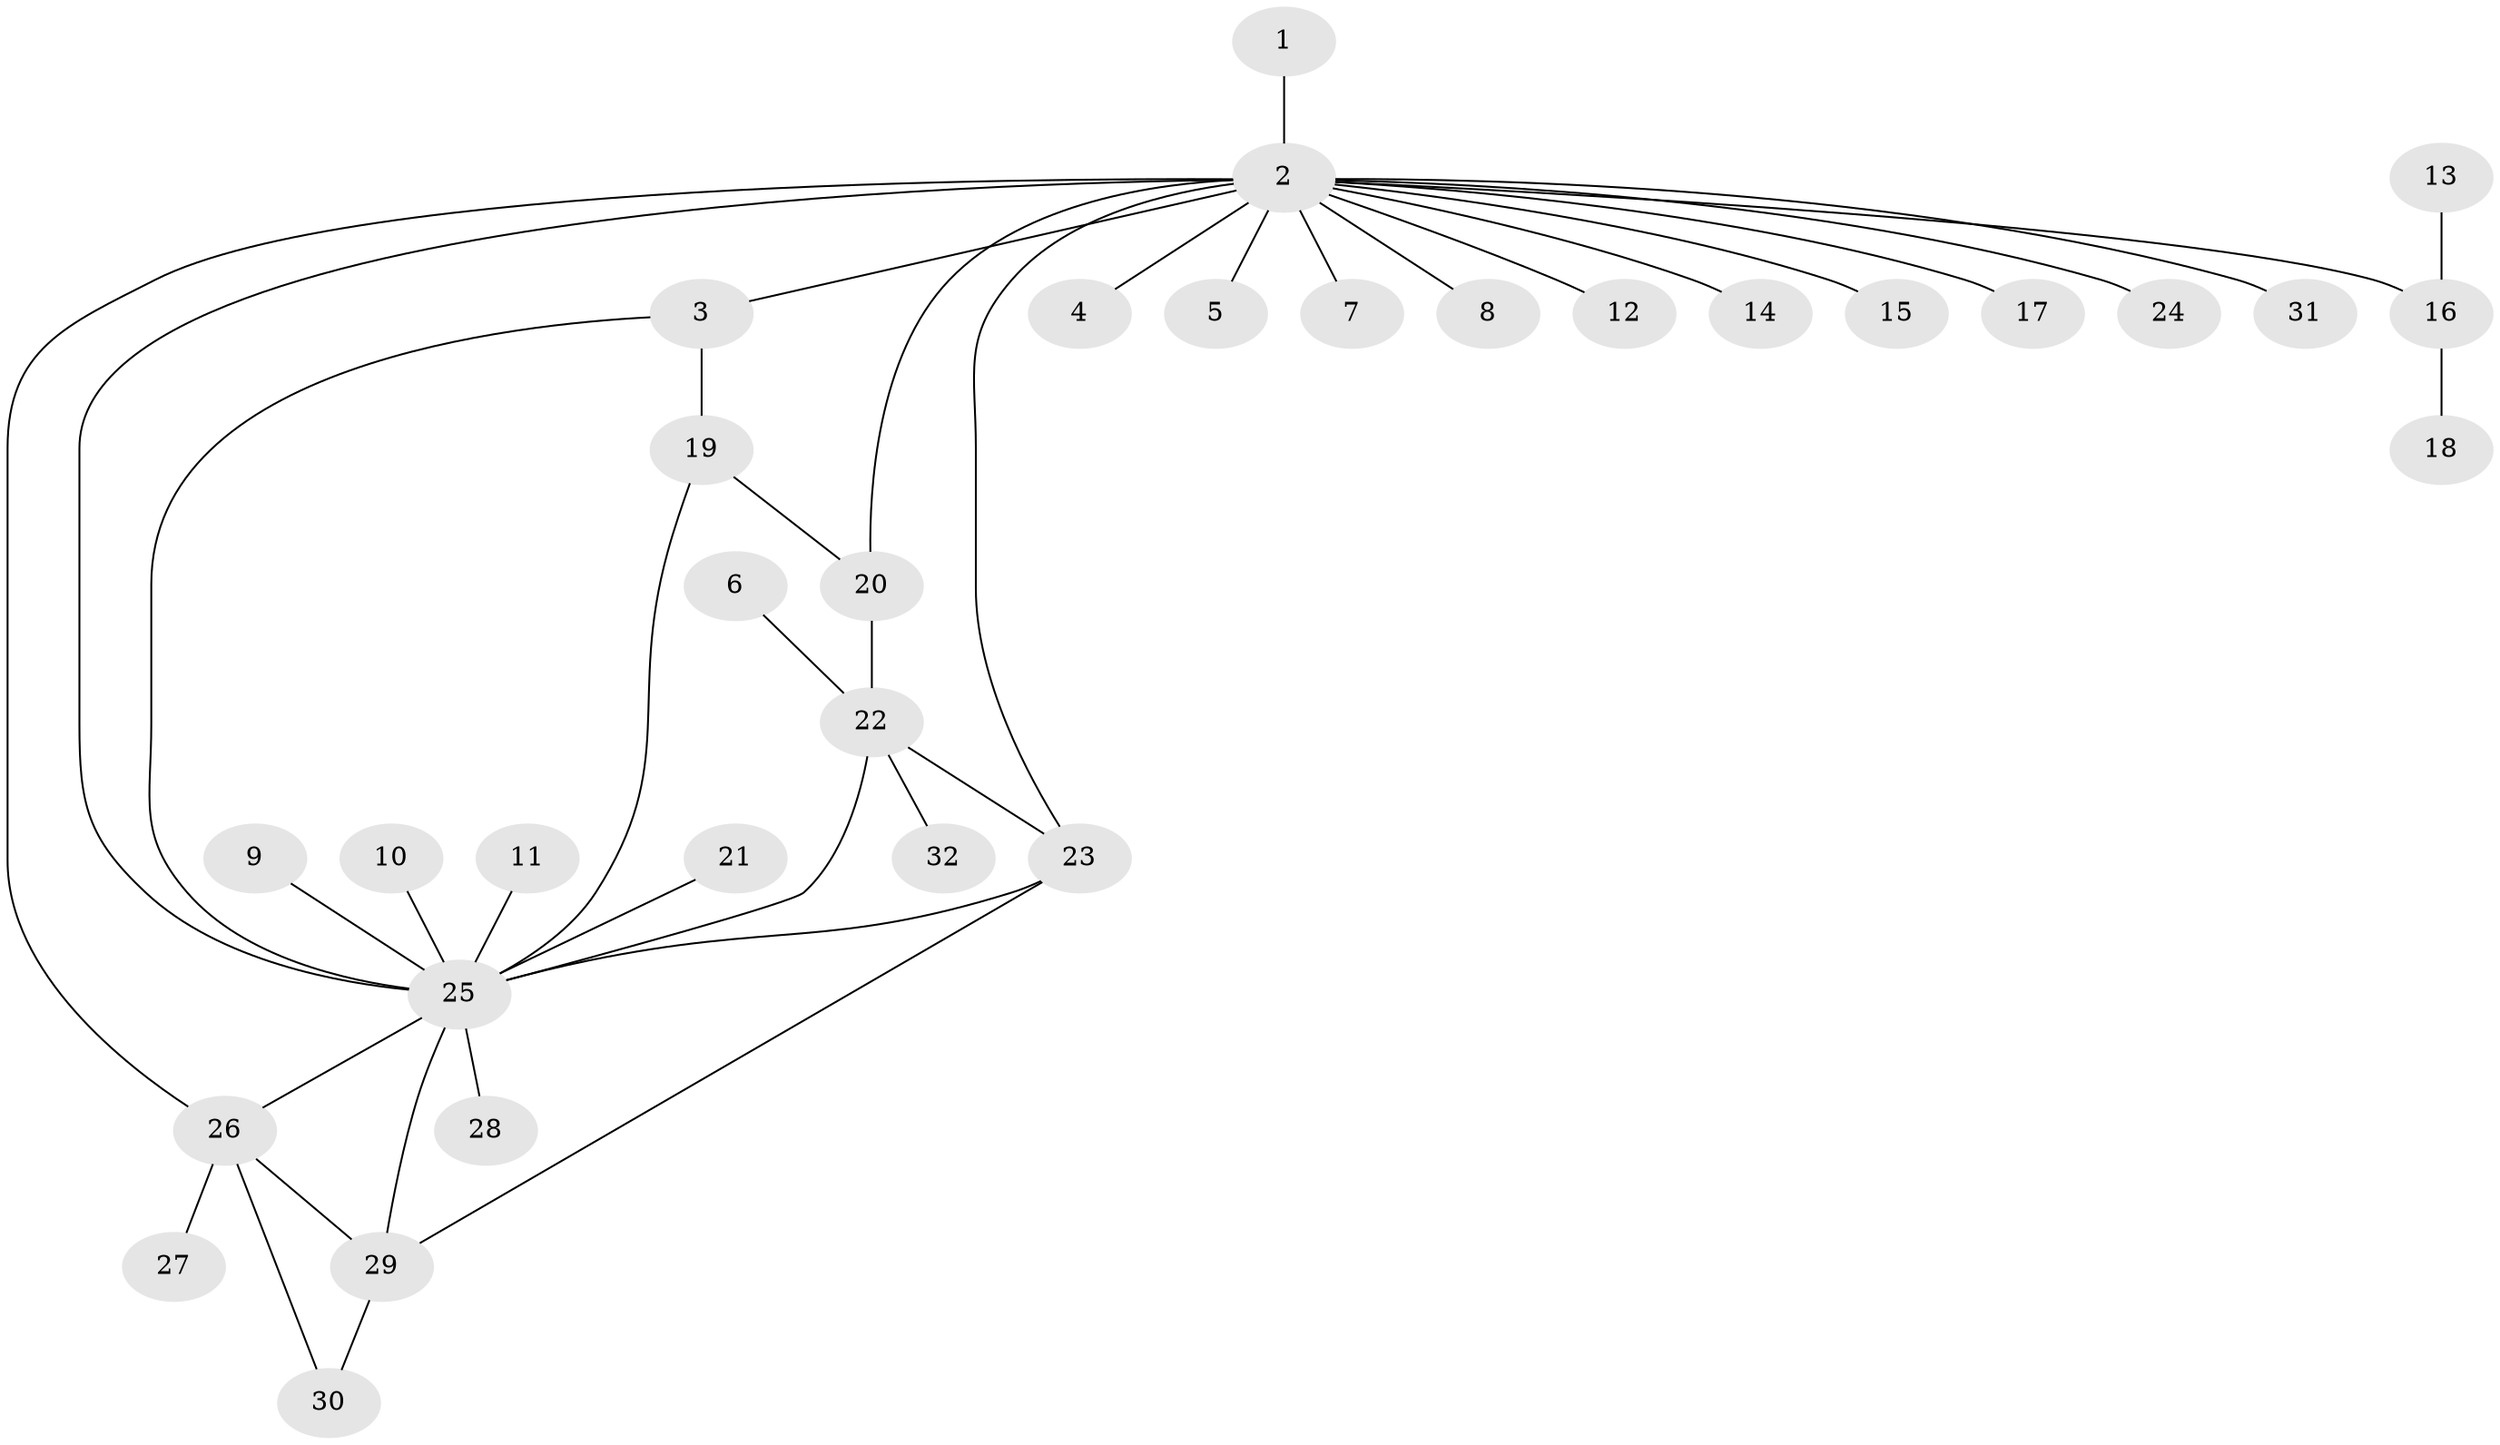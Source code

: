 // original degree distribution, {21: 0.015873015873015872, 1: 0.5555555555555556, 5: 0.047619047619047616, 8: 0.015873015873015872, 3: 0.09523809523809523, 4: 0.047619047619047616, 6: 0.031746031746031744, 11: 0.015873015873015872, 2: 0.1746031746031746}
// Generated by graph-tools (version 1.1) at 2025/49/03/09/25 03:49:53]
// undirected, 32 vertices, 41 edges
graph export_dot {
graph [start="1"]
  node [color=gray90,style=filled];
  1;
  2;
  3;
  4;
  5;
  6;
  7;
  8;
  9;
  10;
  11;
  12;
  13;
  14;
  15;
  16;
  17;
  18;
  19;
  20;
  21;
  22;
  23;
  24;
  25;
  26;
  27;
  28;
  29;
  30;
  31;
  32;
  1 -- 2 [weight=1.0];
  2 -- 3 [weight=1.0];
  2 -- 4 [weight=1.0];
  2 -- 5 [weight=1.0];
  2 -- 7 [weight=1.0];
  2 -- 8 [weight=1.0];
  2 -- 12 [weight=1.0];
  2 -- 14 [weight=1.0];
  2 -- 15 [weight=1.0];
  2 -- 16 [weight=1.0];
  2 -- 17 [weight=1.0];
  2 -- 20 [weight=1.0];
  2 -- 23 [weight=2.0];
  2 -- 24 [weight=1.0];
  2 -- 25 [weight=1.0];
  2 -- 26 [weight=2.0];
  2 -- 31 [weight=1.0];
  3 -- 19 [weight=1.0];
  3 -- 25 [weight=1.0];
  6 -- 22 [weight=1.0];
  9 -- 25 [weight=1.0];
  10 -- 25 [weight=1.0];
  11 -- 25 [weight=1.0];
  13 -- 16 [weight=1.0];
  16 -- 18 [weight=1.0];
  19 -- 20 [weight=1.0];
  19 -- 25 [weight=1.0];
  20 -- 22 [weight=1.0];
  21 -- 25 [weight=1.0];
  22 -- 23 [weight=1.0];
  22 -- 25 [weight=1.0];
  22 -- 32 [weight=1.0];
  23 -- 25 [weight=1.0];
  23 -- 29 [weight=1.0];
  25 -- 26 [weight=1.0];
  25 -- 28 [weight=1.0];
  25 -- 29 [weight=1.0];
  26 -- 27 [weight=1.0];
  26 -- 29 [weight=1.0];
  26 -- 30 [weight=1.0];
  29 -- 30 [weight=1.0];
}
